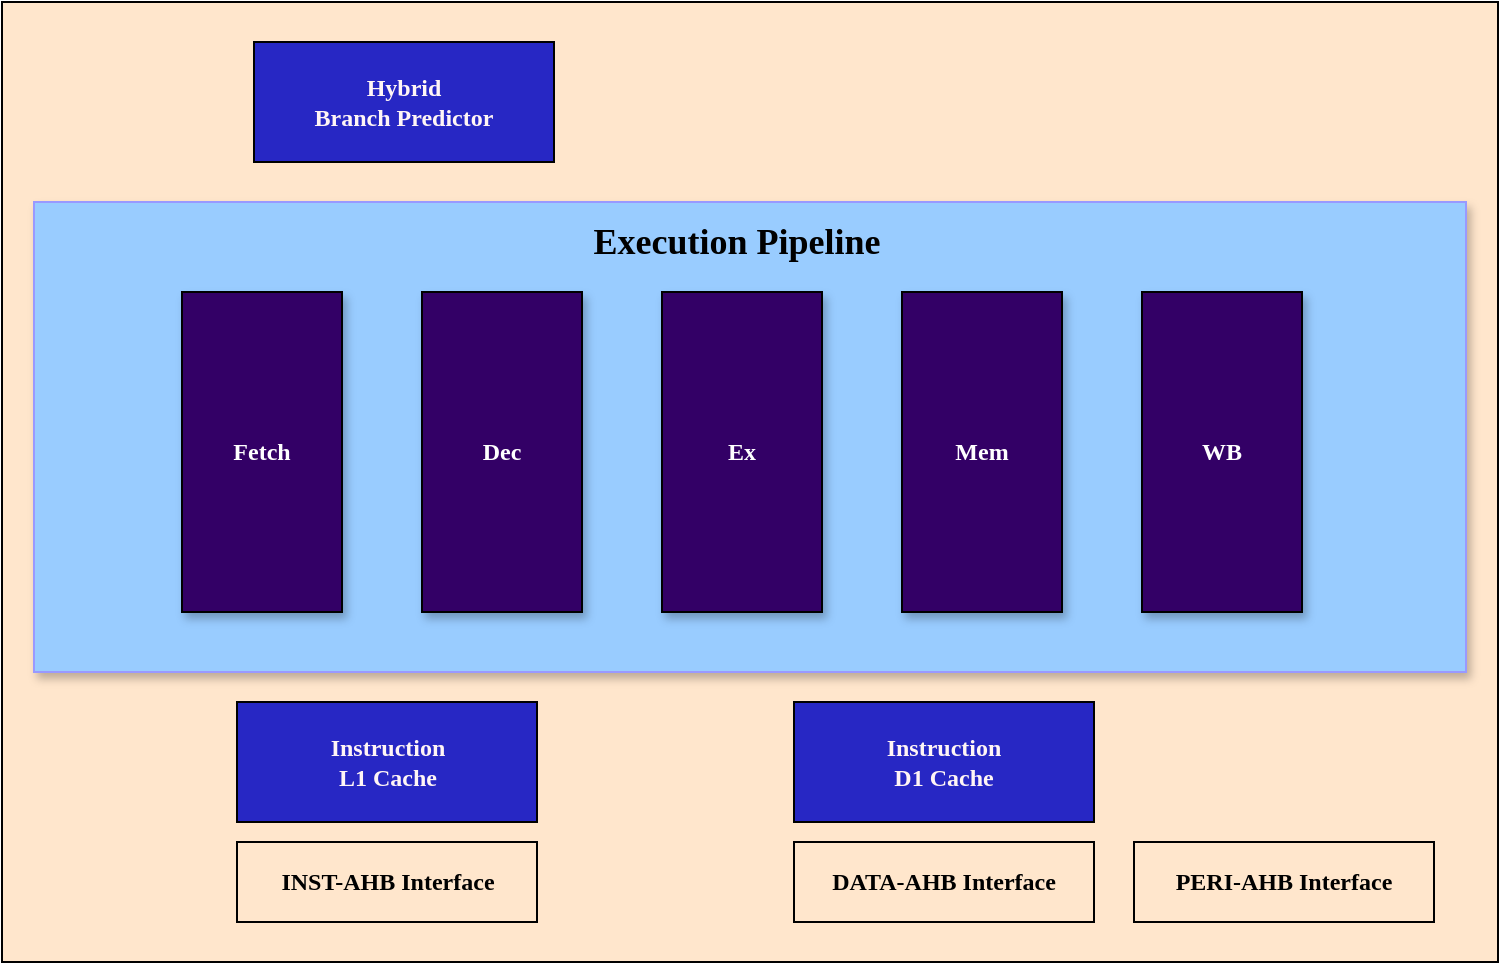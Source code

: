 <mxfile version="14.5.0" type="device" pages="3"><diagram id="3iqHE6b5Ki_EntlvGq-e" name="Block Diagram"><mxGraphModel dx="1880" dy="226" grid="1" gridSize="10" guides="1" tooltips="1" connect="1" arrows="1" fold="1" page="1" pageScale="1" pageWidth="827" pageHeight="1169" math="0" shadow="0"><root><mxCell id="0"/><mxCell id="1" parent="0"/><mxCell id="B5UZAhgoay7iFeQUEE08-15" value="" style="rounded=0;whiteSpace=wrap;html=1;fillColor=#FFE6CC;" parent="1" vertex="1"><mxGeometry x="44" y="1180" width="748" height="480" as="geometry"/></mxCell><mxCell id="B5UZAhgoay7iFeQUEE08-16" value="" style="rounded=0;whiteSpace=wrap;html=1;shadow=1;strokeColor=#9999FF;fillColor=#99CCFF;" parent="1" vertex="1"><mxGeometry x="60" y="1280" width="716" height="235" as="geometry"/></mxCell><mxCell id="B5UZAhgoay7iFeQUEE08-17" value="&lt;font color=&quot;#ffffff&quot; face=&quot;Times New Roman&quot;&gt;&lt;b&gt;Fetch&lt;/b&gt;&lt;/font&gt;" style="rounded=0;whiteSpace=wrap;html=1;fillColor=#330066;shadow=1;" parent="1" vertex="1"><mxGeometry x="134" y="1325" width="80" height="160" as="geometry"/></mxCell><mxCell id="B5UZAhgoay7iFeQUEE08-18" value="&lt;font color=&quot;#ffffff&quot; face=&quot;Times New Roman&quot;&gt;&lt;b&gt;Dec&lt;/b&gt;&lt;/font&gt;" style="rounded=0;whiteSpace=wrap;html=1;fillColor=#330066;shadow=1;" parent="1" vertex="1"><mxGeometry x="254" y="1325" width="80" height="160" as="geometry"/></mxCell><mxCell id="B5UZAhgoay7iFeQUEE08-19" value="&lt;font color=&quot;#ffffff&quot; face=&quot;Times New Roman&quot;&gt;&lt;b&gt;Ex&lt;/b&gt;&lt;/font&gt;" style="rounded=0;whiteSpace=wrap;html=1;fillColor=#330066;shadow=1;" parent="1" vertex="1"><mxGeometry x="374" y="1325" width="80" height="160" as="geometry"/></mxCell><mxCell id="B5UZAhgoay7iFeQUEE08-20" value="&lt;font color=&quot;#ffffff&quot; face=&quot;Times New Roman&quot;&gt;&lt;b&gt;Mem&lt;/b&gt;&lt;/font&gt;" style="rounded=0;whiteSpace=wrap;html=1;fillColor=#330066;shadow=1;" parent="1" vertex="1"><mxGeometry x="494" y="1325" width="80" height="160" as="geometry"/></mxCell><mxCell id="B5UZAhgoay7iFeQUEE08-21" value="&lt;font color=&quot;#ffffff&quot; face=&quot;Times New Roman&quot;&gt;&lt;b&gt;WB&lt;/b&gt;&lt;/font&gt;" style="rounded=0;whiteSpace=wrap;html=1;fillColor=#330066;shadow=1;" parent="1" vertex="1"><mxGeometry x="614" y="1325" width="80" height="160" as="geometry"/></mxCell><mxCell id="B5UZAhgoay7iFeQUEE08-22" value="&lt;font face=&quot;Times New Roman&quot; style=&quot;font-size: 18px&quot;&gt;&lt;b&gt;Execution Pipeline&lt;/b&gt;&lt;/font&gt;" style="text;html=1;strokeColor=none;fillColor=none;align=center;verticalAlign=middle;whiteSpace=wrap;rounded=0;" parent="1" vertex="1"><mxGeometry x="337" y="1290" width="149" height="20" as="geometry"/></mxCell><mxCell id="B5UZAhgoay7iFeQUEE08-23" value="&lt;font face=&quot;Times New Roman&quot; color=&quot;#fff5f5&quot;&gt;&lt;b&gt;Instruction&lt;br&gt;L1 Cache&lt;/b&gt;&lt;/font&gt;" style="rounded=0;whiteSpace=wrap;html=1;fillColor=#2727C4;" parent="1" vertex="1"><mxGeometry x="161.5" y="1530" width="150" height="60" as="geometry"/></mxCell><mxCell id="B5UZAhgoay7iFeQUEE08-24" value="&lt;font face=&quot;Times New Roman&quot; color=&quot;#fff5f5&quot;&gt;&lt;b&gt;Hybrid &lt;br&gt;Branch Predictor&lt;/b&gt;&lt;/font&gt;" style="rounded=0;whiteSpace=wrap;html=1;fillColor=#2727C4;" parent="1" vertex="1"><mxGeometry x="170" y="1200" width="150" height="60" as="geometry"/></mxCell><mxCell id="B5UZAhgoay7iFeQUEE08-25" value="&lt;font face=&quot;Times New Roman&quot;&gt;&lt;b&gt;INST-AHB Interface&lt;/b&gt;&lt;/font&gt;" style="rounded=0;whiteSpace=wrap;html=1;fillColor=#FFE6CC;" parent="1" vertex="1"><mxGeometry x="161.5" y="1600" width="150" height="40" as="geometry"/></mxCell><mxCell id="B5UZAhgoay7iFeQUEE08-26" value="&lt;font face=&quot;Times New Roman&quot;&gt;&lt;b&gt;DATA-AHB Interface&lt;/b&gt;&lt;/font&gt;" style="rounded=0;whiteSpace=wrap;html=1;fillColor=#FFE6CC;" parent="1" vertex="1"><mxGeometry x="440" y="1600" width="150" height="40" as="geometry"/></mxCell><mxCell id="B5UZAhgoay7iFeQUEE08-28" value="&lt;font face=&quot;Times New Roman&quot; color=&quot;#fff5f5&quot;&gt;&lt;b&gt;Instruction&lt;br&gt;D1 Cache&lt;/b&gt;&lt;/font&gt;" style="rounded=0;whiteSpace=wrap;html=1;fillColor=#2727C4;" parent="1" vertex="1"><mxGeometry x="440" y="1530" width="150" height="60" as="geometry"/></mxCell><mxCell id="fv0QL_DigL7ceUgk6SBf-1" value="&lt;font face=&quot;Times New Roman&quot;&gt;&lt;b&gt;PERI-AHB Interface&lt;/b&gt;&lt;/font&gt;" style="rounded=0;whiteSpace=wrap;html=1;fillColor=#FFE6CC;" vertex="1" parent="1"><mxGeometry x="610" y="1600" width="150" height="40" as="geometry"/></mxCell></root></mxGraphModel></diagram><diagram id="VLE8A648dk7XxTr3t-1f" name="INST-AHB Interface"><mxGraphModel dx="625" dy="319" grid="1" gridSize="10" guides="1" tooltips="1" connect="1" arrows="1" fold="1" page="1" pageScale="1" pageWidth="827" pageHeight="1169" math="0" shadow="0"><root><mxCell id="3Kc6JXzXkHNih_51rmTy-0"/><mxCell id="3Kc6JXzXkHNih_51rmTy-1" parent="3Kc6JXzXkHNih_51rmTy-0"/><mxCell id="f6J3IbpTJoPZgf2Lfu2V-10" value="&lt;font face=&quot;Times New Roman&quot;&gt;&lt;b&gt;IDLE&lt;/b&gt;&lt;/font&gt;" style="ellipse;whiteSpace=wrap;html=1;aspect=fixed;" vertex="1" parent="3Kc6JXzXkHNih_51rmTy-1"><mxGeometry x="340" y="60" width="80" height="80" as="geometry"/></mxCell><mxCell id="f6J3IbpTJoPZgf2Lfu2V-11" value="&lt;font face=&quot;Times New Roman&quot;&gt;&lt;b&gt;ADDR&lt;/b&gt;&lt;/font&gt;" style="ellipse;whiteSpace=wrap;html=1;aspect=fixed;" vertex="1" parent="3Kc6JXzXkHNih_51rmTy-1"><mxGeometry x="340" y="380" width="80" height="80" as="geometry"/></mxCell><mxCell id="f6J3IbpTJoPZgf2Lfu2V-12" value="&lt;font face=&quot;Times New Roman&quot;&gt;&lt;b&gt;SINGLE&lt;/b&gt;&lt;/font&gt;" style="ellipse;whiteSpace=wrap;html=1;aspect=fixed;" vertex="1" parent="3Kc6JXzXkHNih_51rmTy-1"><mxGeometry x="180" y="220" width="80" height="80" as="geometry"/></mxCell><mxCell id="f6J3IbpTJoPZgf2Lfu2V-13" value="&lt;font face=&quot;Times New Roman&quot;&gt;&lt;b&gt;BURST&lt;/b&gt;&lt;/font&gt;" style="ellipse;whiteSpace=wrap;html=1;aspect=fixed;" vertex="1" parent="3Kc6JXzXkHNih_51rmTy-1"><mxGeometry x="500" y="220" width="80" height="80" as="geometry"/></mxCell><mxCell id="f6J3IbpTJoPZgf2Lfu2V-14" value="" style="curved=1;endArrow=classic;html=1;exitX=0.5;exitY=0;exitDx=0;exitDy=0;entryX=0;entryY=0.5;entryDx=0;entryDy=0;" edge="1" parent="3Kc6JXzXkHNih_51rmTy-1" source="f6J3IbpTJoPZgf2Lfu2V-12" target="f6J3IbpTJoPZgf2Lfu2V-10"><mxGeometry width="50" height="50" relative="1" as="geometry"><mxPoint x="310" y="140" as="sourcePoint"/><mxPoint x="360" y="90" as="targetPoint"/><Array as="points"><mxPoint x="230" y="170"/><mxPoint x="290" y="110"/></Array></mxGeometry></mxCell><mxCell id="f6J3IbpTJoPZgf2Lfu2V-15" value="" style="curved=1;endArrow=classic;html=1;exitX=0.5;exitY=1;exitDx=0;exitDy=0;entryX=0.5;entryY=0;entryDx=0;entryDy=0;" edge="1" parent="3Kc6JXzXkHNih_51rmTy-1" source="f6J3IbpTJoPZgf2Lfu2V-10" target="f6J3IbpTJoPZgf2Lfu2V-11"><mxGeometry width="50" height="50" relative="1" as="geometry"><mxPoint x="510" y="130" as="sourcePoint"/><mxPoint x="560" y="80" as="targetPoint"/><Array as="points"><mxPoint x="380" y="250"/></Array></mxGeometry></mxCell><mxCell id="f6J3IbpTJoPZgf2Lfu2V-16" value="" style="curved=1;endArrow=classic;html=1;exitX=1;exitY=0.5;exitDx=0;exitDy=0;entryX=0.5;entryY=1;entryDx=0;entryDy=0;" edge="1" parent="3Kc6JXzXkHNih_51rmTy-1" source="f6J3IbpTJoPZgf2Lfu2V-11" target="f6J3IbpTJoPZgf2Lfu2V-13"><mxGeometry width="50" height="50" relative="1" as="geometry"><mxPoint x="500" y="390" as="sourcePoint"/><mxPoint x="550" y="340" as="targetPoint"/><Array as="points"><mxPoint x="510" y="400"/></Array></mxGeometry></mxCell><mxCell id="f6J3IbpTJoPZgf2Lfu2V-17" value="" style="curved=1;endArrow=classic;html=1;exitX=0;exitY=0.5;exitDx=0;exitDy=0;entryX=0.5;entryY=1;entryDx=0;entryDy=0;" edge="1" parent="3Kc6JXzXkHNih_51rmTy-1" source="f6J3IbpTJoPZgf2Lfu2V-11" target="f6J3IbpTJoPZgf2Lfu2V-12"><mxGeometry width="50" height="50" relative="1" as="geometry"><mxPoint x="250" y="320" as="sourcePoint"/><mxPoint x="300" y="270" as="targetPoint"/><Array as="points"><mxPoint x="280" y="410"/><mxPoint x="230" y="360"/></Array></mxGeometry></mxCell><mxCell id="f6J3IbpTJoPZgf2Lfu2V-18" value="" style="curved=1;endArrow=classic;html=1;exitX=0;exitY=0.5;exitDx=0;exitDy=0;entryX=1;entryY=0;entryDx=0;entryDy=0;" edge="1" parent="3Kc6JXzXkHNih_51rmTy-1" source="f6J3IbpTJoPZgf2Lfu2V-13" target="f6J3IbpTJoPZgf2Lfu2V-11"><mxGeometry width="50" height="50" relative="1" as="geometry"><mxPoint x="510" y="230" as="sourcePoint"/><mxPoint x="560" y="180" as="targetPoint"/><Array as="points"><mxPoint x="430" y="310"/></Array></mxGeometry></mxCell><mxCell id="f6J3IbpTJoPZgf2Lfu2V-19" value="" style="curved=1;endArrow=classic;html=1;exitX=0.5;exitY=0;exitDx=0;exitDy=0;entryX=1;entryY=0.5;entryDx=0;entryDy=0;" edge="1" parent="3Kc6JXzXkHNih_51rmTy-1" source="f6J3IbpTJoPZgf2Lfu2V-13" target="f6J3IbpTJoPZgf2Lfu2V-10"><mxGeometry width="50" height="50" relative="1" as="geometry"><mxPoint x="580" y="190" as="sourcePoint"/><mxPoint x="630" y="140" as="targetPoint"/><Array as="points"><mxPoint x="520" y="130"/></Array></mxGeometry></mxCell><mxCell id="f6J3IbpTJoPZgf2Lfu2V-20" value="&lt;font face=&quot;Times New Roman&quot;&gt;&lt;b&gt;Fully Associative Icache&lt;/b&gt;&lt;/font&gt;" style="rounded=0;whiteSpace=wrap;html=1;" vertex="1" parent="3Kc6JXzXkHNih_51rmTy-1"><mxGeometry x="160" y="560" width="200" height="40" as="geometry"/></mxCell><mxCell id="f6J3IbpTJoPZgf2Lfu2V-21" value="&lt;font face=&quot;Times New Roman&quot;&gt;&lt;b&gt;INST-AHB Interface&lt;/b&gt;&lt;/font&gt;" style="rounded=0;whiteSpace=wrap;html=1;" vertex="1" parent="3Kc6JXzXkHNih_51rmTy-1"><mxGeometry x="160" y="640" width="200" height="40" as="geometry"/></mxCell></root></mxGraphModel></diagram><diagram id="yssWhZqyX9OyEV8FLXXk" name="DATA-AHB Interface"><mxGraphModel dx="1094" dy="558" grid="1" gridSize="10" guides="1" tooltips="1" connect="1" arrows="1" fold="1" page="1" pageScale="1" pageWidth="827" pageHeight="1169" math="0" shadow="0"><root><mxCell id="Ng2NYvQjtC27yhwkBRWN-0"/><mxCell id="Ng2NYvQjtC27yhwkBRWN-1" parent="Ng2NYvQjtC27yhwkBRWN-0"/><mxCell id="Ng2NYvQjtC27yhwkBRWN-2" value="&lt;font face=&quot;Times New Roman&quot;&gt;&lt;b&gt;IDLE&lt;/b&gt;&lt;/font&gt;" style="ellipse;whiteSpace=wrap;html=1;aspect=fixed;" vertex="1" parent="Ng2NYvQjtC27yhwkBRWN-1"><mxGeometry x="320" y="40" width="80" height="80" as="geometry"/></mxCell><mxCell id="Ng2NYvQjtC27yhwkBRWN-3" value="&lt;font face=&quot;Times New Roman&quot;&gt;&lt;b&gt;ADDR&lt;/b&gt;&lt;/font&gt;" style="ellipse;whiteSpace=wrap;html=1;aspect=fixed;" vertex="1" parent="Ng2NYvQjtC27yhwkBRWN-1"><mxGeometry x="320" y="360" width="80" height="80" as="geometry"/></mxCell><mxCell id="Ng2NYvQjtC27yhwkBRWN-4" value="&lt;font face=&quot;Times New Roman&quot;&gt;&lt;b&gt;SINGLE&lt;/b&gt;&lt;/font&gt;" style="ellipse;whiteSpace=wrap;html=1;aspect=fixed;" vertex="1" parent="Ng2NYvQjtC27yhwkBRWN-1"><mxGeometry x="160" y="200" width="80" height="80" as="geometry"/></mxCell><mxCell id="Ng2NYvQjtC27yhwkBRWN-5" value="&lt;font face=&quot;Times New Roman&quot;&gt;&lt;b&gt;BURST&lt;/b&gt;&lt;/font&gt;" style="ellipse;whiteSpace=wrap;html=1;aspect=fixed;" vertex="1" parent="Ng2NYvQjtC27yhwkBRWN-1"><mxGeometry x="480" y="200" width="80" height="80" as="geometry"/></mxCell><mxCell id="Ng2NYvQjtC27yhwkBRWN-6" value="" style="curved=1;endArrow=classic;html=1;exitX=0.5;exitY=0;exitDx=0;exitDy=0;entryX=0;entryY=0.5;entryDx=0;entryDy=0;" edge="1" parent="Ng2NYvQjtC27yhwkBRWN-1" source="Ng2NYvQjtC27yhwkBRWN-4" target="Ng2NYvQjtC27yhwkBRWN-2"><mxGeometry width="50" height="50" relative="1" as="geometry"><mxPoint x="290" y="120" as="sourcePoint"/><mxPoint x="340" y="70" as="targetPoint"/><Array as="points"><mxPoint x="210" y="150"/><mxPoint x="270" y="90"/></Array></mxGeometry></mxCell><mxCell id="Ng2NYvQjtC27yhwkBRWN-7" value="" style="curved=1;endArrow=classic;html=1;exitX=0.5;exitY=1;exitDx=0;exitDy=0;entryX=0.5;entryY=0;entryDx=0;entryDy=0;" edge="1" parent="Ng2NYvQjtC27yhwkBRWN-1" source="Ng2NYvQjtC27yhwkBRWN-2" target="Ng2NYvQjtC27yhwkBRWN-3"><mxGeometry width="50" height="50" relative="1" as="geometry"><mxPoint x="490" y="110" as="sourcePoint"/><mxPoint x="540" y="60" as="targetPoint"/><Array as="points"><mxPoint x="360" y="230"/></Array></mxGeometry></mxCell><mxCell id="Ng2NYvQjtC27yhwkBRWN-8" value="" style="curved=1;endArrow=classic;html=1;exitX=1;exitY=0.5;exitDx=0;exitDy=0;entryX=0.5;entryY=1;entryDx=0;entryDy=0;" edge="1" parent="Ng2NYvQjtC27yhwkBRWN-1" source="Ng2NYvQjtC27yhwkBRWN-3" target="Ng2NYvQjtC27yhwkBRWN-5"><mxGeometry width="50" height="50" relative="1" as="geometry"><mxPoint x="480" y="370" as="sourcePoint"/><mxPoint x="530" y="320" as="targetPoint"/><Array as="points"><mxPoint x="490" y="380"/></Array></mxGeometry></mxCell><mxCell id="Ng2NYvQjtC27yhwkBRWN-9" value="" style="curved=1;endArrow=classic;html=1;exitX=0;exitY=0.5;exitDx=0;exitDy=0;entryX=0.5;entryY=1;entryDx=0;entryDy=0;" edge="1" parent="Ng2NYvQjtC27yhwkBRWN-1" source="Ng2NYvQjtC27yhwkBRWN-3" target="Ng2NYvQjtC27yhwkBRWN-4"><mxGeometry width="50" height="50" relative="1" as="geometry"><mxPoint x="230" y="300" as="sourcePoint"/><mxPoint x="280" y="250" as="targetPoint"/><Array as="points"><mxPoint x="260" y="390"/><mxPoint x="210" y="340"/></Array></mxGeometry></mxCell><mxCell id="Ng2NYvQjtC27yhwkBRWN-10" value="" style="curved=1;endArrow=classic;html=1;exitX=0;exitY=0.5;exitDx=0;exitDy=0;entryX=1;entryY=0;entryDx=0;entryDy=0;" edge="1" parent="Ng2NYvQjtC27yhwkBRWN-1" source="Ng2NYvQjtC27yhwkBRWN-5" target="Ng2NYvQjtC27yhwkBRWN-3"><mxGeometry width="50" height="50" relative="1" as="geometry"><mxPoint x="490" y="210" as="sourcePoint"/><mxPoint x="540" y="160" as="targetPoint"/><Array as="points"><mxPoint x="410" y="290"/></Array></mxGeometry></mxCell><mxCell id="Ng2NYvQjtC27yhwkBRWN-11" value="" style="curved=1;endArrow=classic;html=1;exitX=0.5;exitY=0;exitDx=0;exitDy=0;entryX=1;entryY=0.5;entryDx=0;entryDy=0;" edge="1" parent="Ng2NYvQjtC27yhwkBRWN-1" source="Ng2NYvQjtC27yhwkBRWN-5" target="Ng2NYvQjtC27yhwkBRWN-2"><mxGeometry width="50" height="50" relative="1" as="geometry"><mxPoint x="560" y="170" as="sourcePoint"/><mxPoint x="610" y="120" as="targetPoint"/><Array as="points"><mxPoint x="500" y="110"/></Array></mxGeometry></mxCell></root></mxGraphModel></diagram></mxfile>